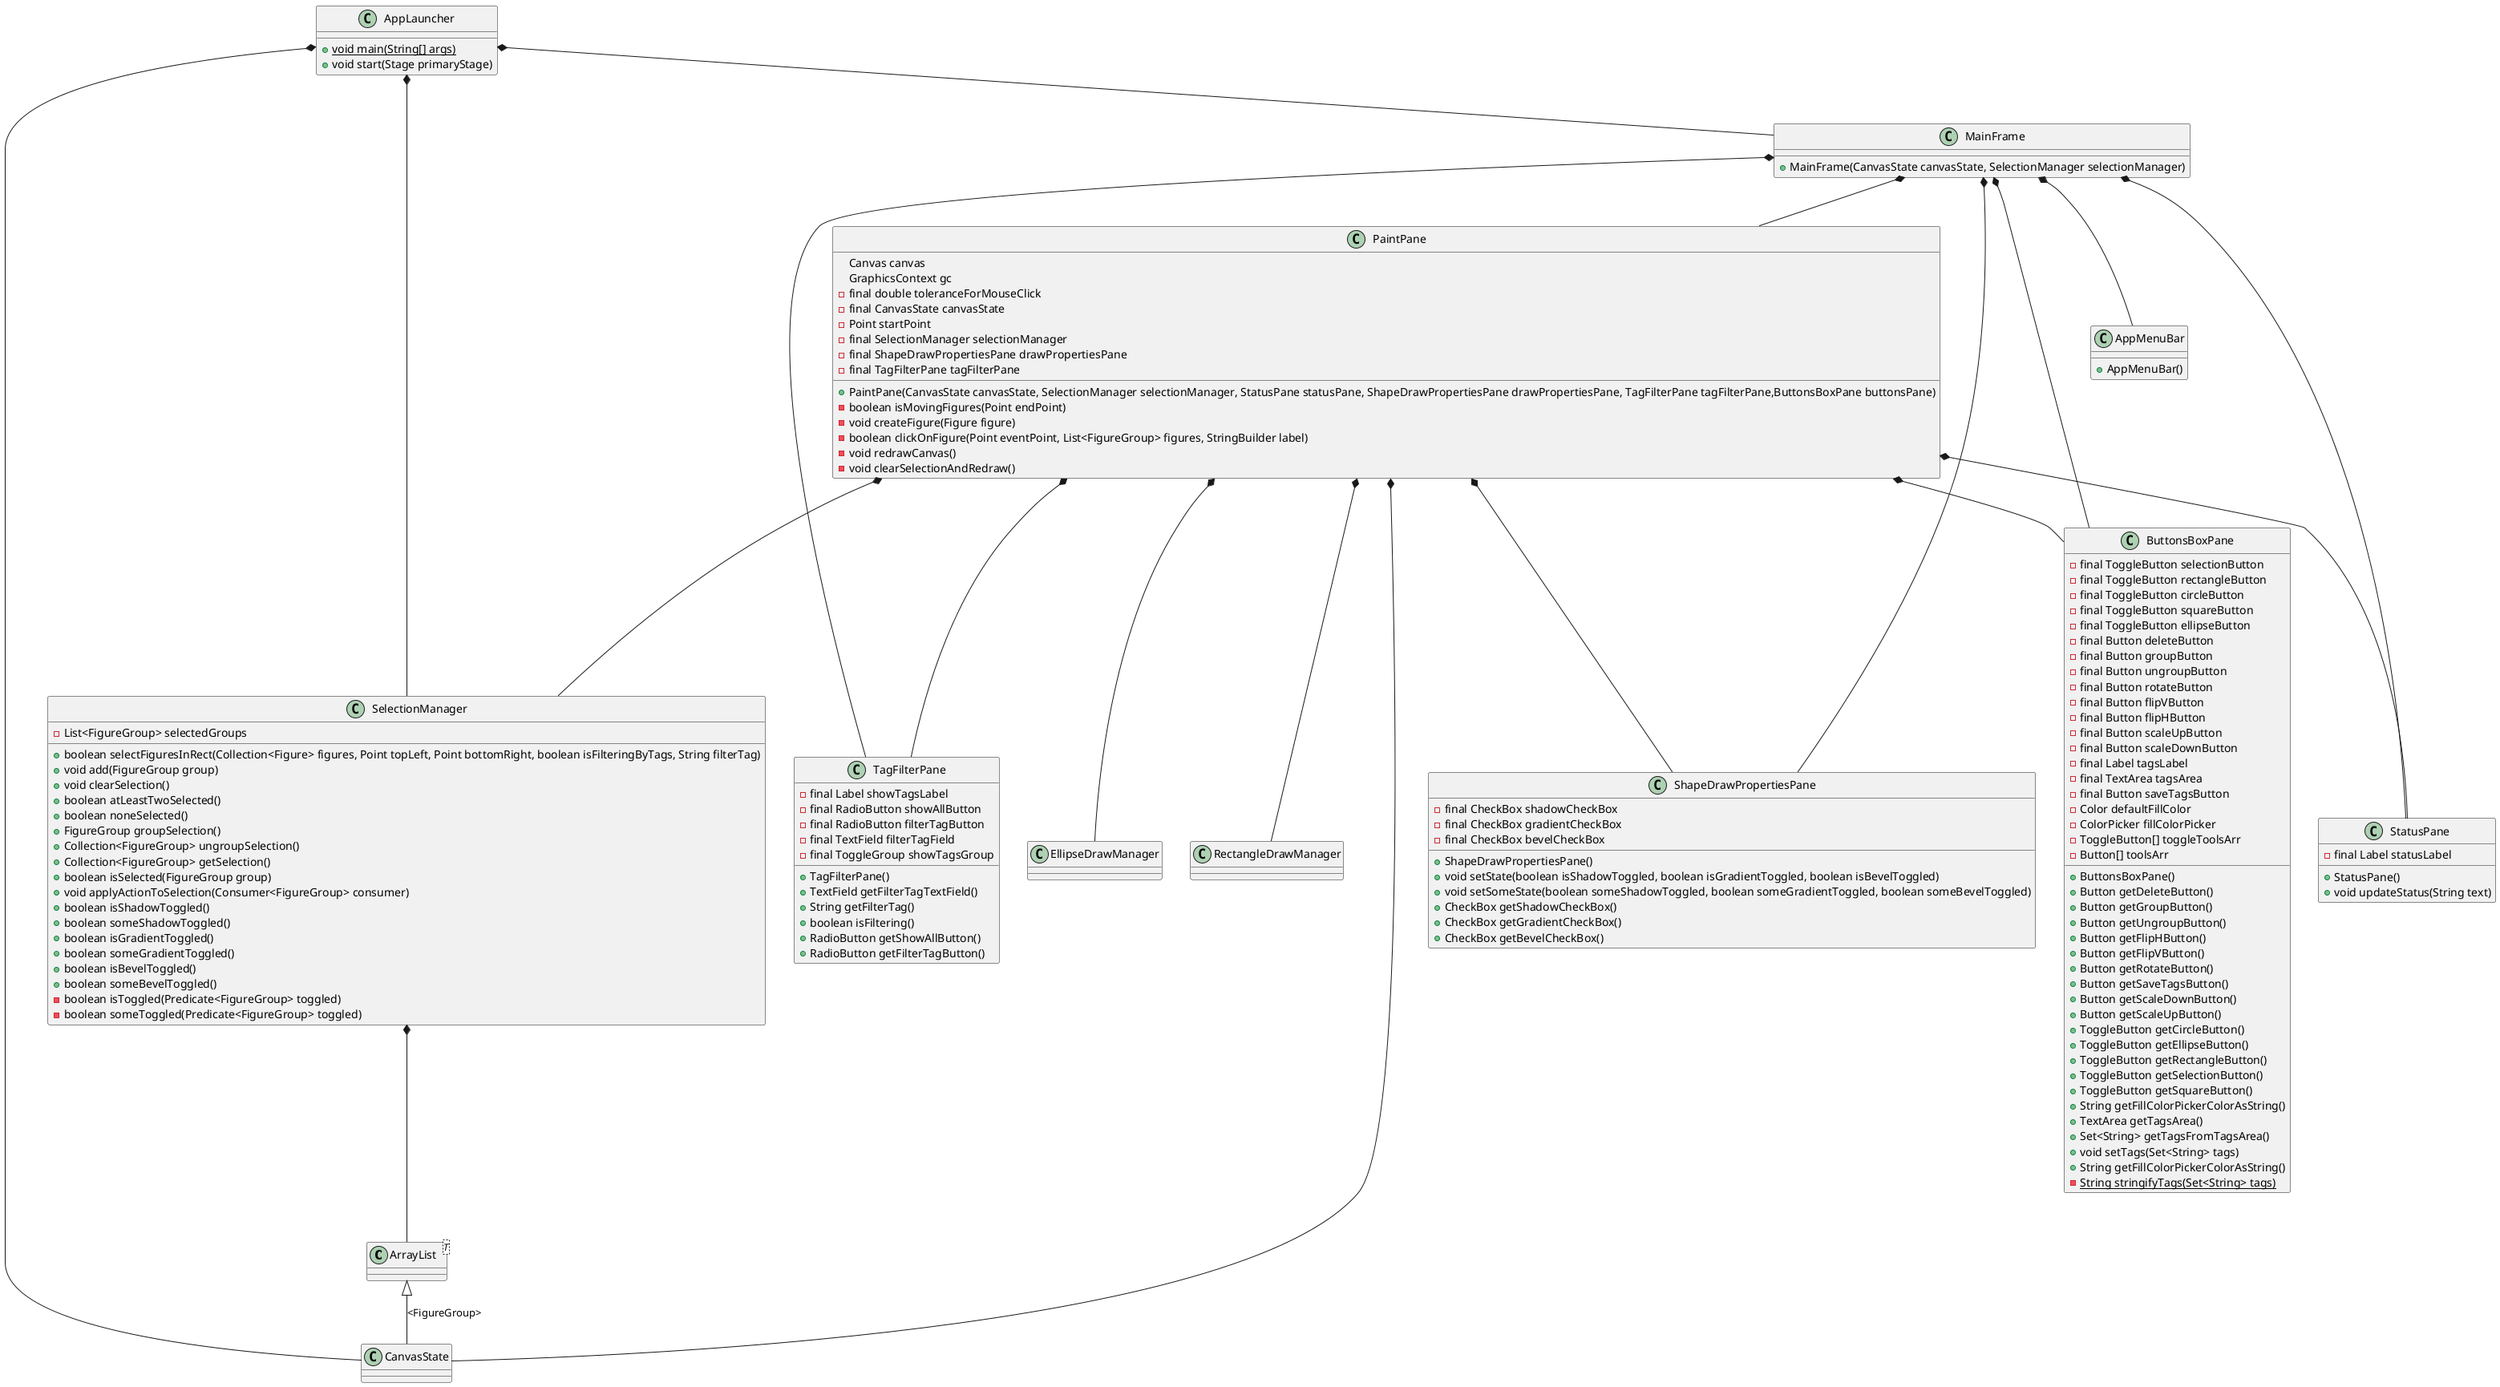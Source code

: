@startuml
class ArrayList<T>{}

 
class CanvasState{}



class SelectionManager {
  - List<FigureGroup> selectedGroups
  +boolean selectFiguresInRect(Collection<Figure> figures, Point topLeft, Point bottomRight, boolean isFilteringByTags, String filterTag)
  + void add(FigureGroup group)
  + void clearSelection()
  + boolean atLeastTwoSelected() 
  + boolean noneSelected()
  + FigureGroup groupSelection()
  + Collection<FigureGroup> ungroupSelection() 
  + Collection<FigureGroup> getSelection()
  + boolean isSelected(FigureGroup group)
  + void applyActionToSelection(Consumer<FigureGroup> consumer)
  + boolean isShadowToggled()
  + boolean someShadowToggled()
  + boolean isGradientToggled()
  + boolean someGradientToggled()
  + boolean isBevelToggled()
  + boolean someBevelToggled()
  -boolean isToggled(Predicate<FigureGroup> toggled)
  -boolean someToggled(Predicate<FigureGroup> toggled)
  
}

class AppLauncher{
 +{static} void main(String[] args)
 +void start(Stage primaryStage)
}


class MainFrame {
 +MainFrame(CanvasState canvasState, SelectionManager selectionManager)
}


class AppMenuBar {
    +AppMenuBar()
}



class TagFilterPane{
    
    -final Label showTagsLabel
    -final RadioButton showAllButton
    -final RadioButton filterTagButton
    -final TextField filterTagField
    -final ToggleGroup showTagsGroup

    +TagFilterPane()
    +TextField getFilterTagTextField()
    +String getFilterTag()
    +boolean isFiltering()
    +RadioButton getShowAllButton()
    +RadioButton getFilterTagButton()
}

class StatusPane {
	-final Label statusLabel
	+StatusPane()
	+void updateStatus(String text)
}


class ShapeDrawPropertiesPane {
    -final CheckBox shadowCheckBox
    -final CheckBox gradientCheckBox
    -final CheckBox bevelCheckBox

    +ShapeDrawPropertiesPane()
    +void setState(boolean isShadowToggled, boolean isGradientToggled, boolean isBevelToggled) 
    +void setSomeState(boolean someShadowToggled, boolean someGradientToggled, boolean someBevelToggled)
    +CheckBox getShadowCheckBox() 
    +CheckBox getGradientCheckBox()
    +CheckBox getBevelCheckBox()
}

class ButtonsBoxPane {

    -final ToggleButton selectionButton
    -final ToggleButton rectangleButton
    -final ToggleButton circleButton
    -final ToggleButton squareButton
    -final ToggleButton ellipseButton
    -final Button deleteButton
    -final Button groupButton
    -final Button ungroupButton
    -final Button rotateButton
    -final Button flipVButton
    -final Button flipHButton
    -final Button scaleUpButton
    -final Button scaleDownButton
    -final Label tagsLabel
    -final TextArea tagsArea
    -final Button saveTagsButton
    -Color defaultFillColor
    -ColorPicker fillColorPicker
    -ToggleButton[] toggleToolsArr
    -Button[] toolsArr
    +ButtonsBoxPane()
    +Button getDeleteButton() 
    +Button getGroupButton() 
    +Button getUngroupButton() 
    +Button getFlipHButton() 
    +Button getFlipVButton() 
    +Button getRotateButton() 
    +Button getSaveTagsButton() 
    +Button getScaleDownButton() 
    +Button getScaleUpButton() 
    +ToggleButton getCircleButton() 
    +ToggleButton getEllipseButton() 
    +ToggleButton getRectangleButton() 
    +ToggleButton getSelectionButton() 
    +ToggleButton getSquareButton() 
    +String getFillColorPickerColorAsString()
    +TextArea getTagsArea() 
    +Set<String> getTagsFromTagsArea()
    +void setTags(Set<String> tags)
    +String getFillColorPickerColorAsString()
    -{static} String stringifyTags(Set<String> tags)
}



class PaintPane {
     Canvas canvas 
     GraphicsContext gc  
    -final double toleranceForMouseClick
    -final CanvasState canvasState
    -Point startPoint
    -final SelectionManager selectionManager 
    -final ShapeDrawPropertiesPane drawPropertiesPane
    -final TagFilterPane tagFilterPane
 
   +PaintPane(CanvasState canvasState, SelectionManager selectionManager, StatusPane statusPane, ShapeDrawPropertiesPane drawPropertiesPane, TagFilterPane tagFilterPane,ButtonsBoxPane buttonsPane)
   -boolean isMovingFigures(Point endPoint)
   -void createFigure(Figure figure)
   -boolean clickOnFigure(Point eventPoint, List<FigureGroup> figures, StringBuilder label)
   -void redrawCanvas()
   -void clearSelectionAndRedraw()
}

SelectionManager *-- ArrayList
PaintPane *-- CanvasState
PaintPane *-- StatusPane
PaintPane *-- ShapeDrawPropertiesPane
PaintPane *-- ButtonsBoxPane
PaintPane *-- TagFilterPane
PaintPane *-- SelectionManager 
PaintPane *-- EllipseDrawManager
PaintPane *-- RectangleDrawManager

MainFrame *-- AppMenuBar
MainFrame *-- StatusPane
MainFrame *-- ShapeDrawPropertiesPane
MainFrame *-- TagFilterPane
MainFrame *-- ButtonsBoxPane
MainFrame *-- PaintPane
ArrayList <|-- CanvasState : <FigureGroup>

AppLauncher *--CanvasState
AppLauncher *--SelectionManager
AppLauncher *--MainFrame

@enduml
